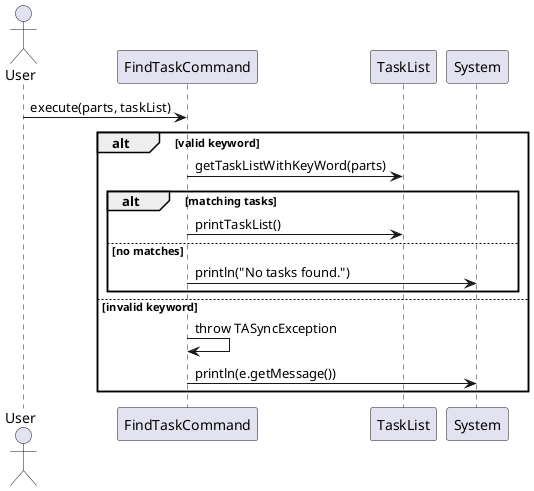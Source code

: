 @startuml
'https://plantuml.com/sequence-diagram

actor User

participant "FindTaskCommand" as FindCmd
participant "TaskList" as TaskList
participant "System" as Console

User -> FindCmd : execute(parts, taskList)

alt valid keyword
    FindCmd -> TaskList : getTaskListWithKeyWord(parts)
    alt matching tasks
        FindCmd -> TaskList : printTaskList()
    else no matches
        FindCmd -> Console : println("No tasks found.")
    end
else invalid keyword
    FindCmd -> FindCmd : throw TASyncException
    FindCmd -> Console : println(e.getMessage())
end

@enduml